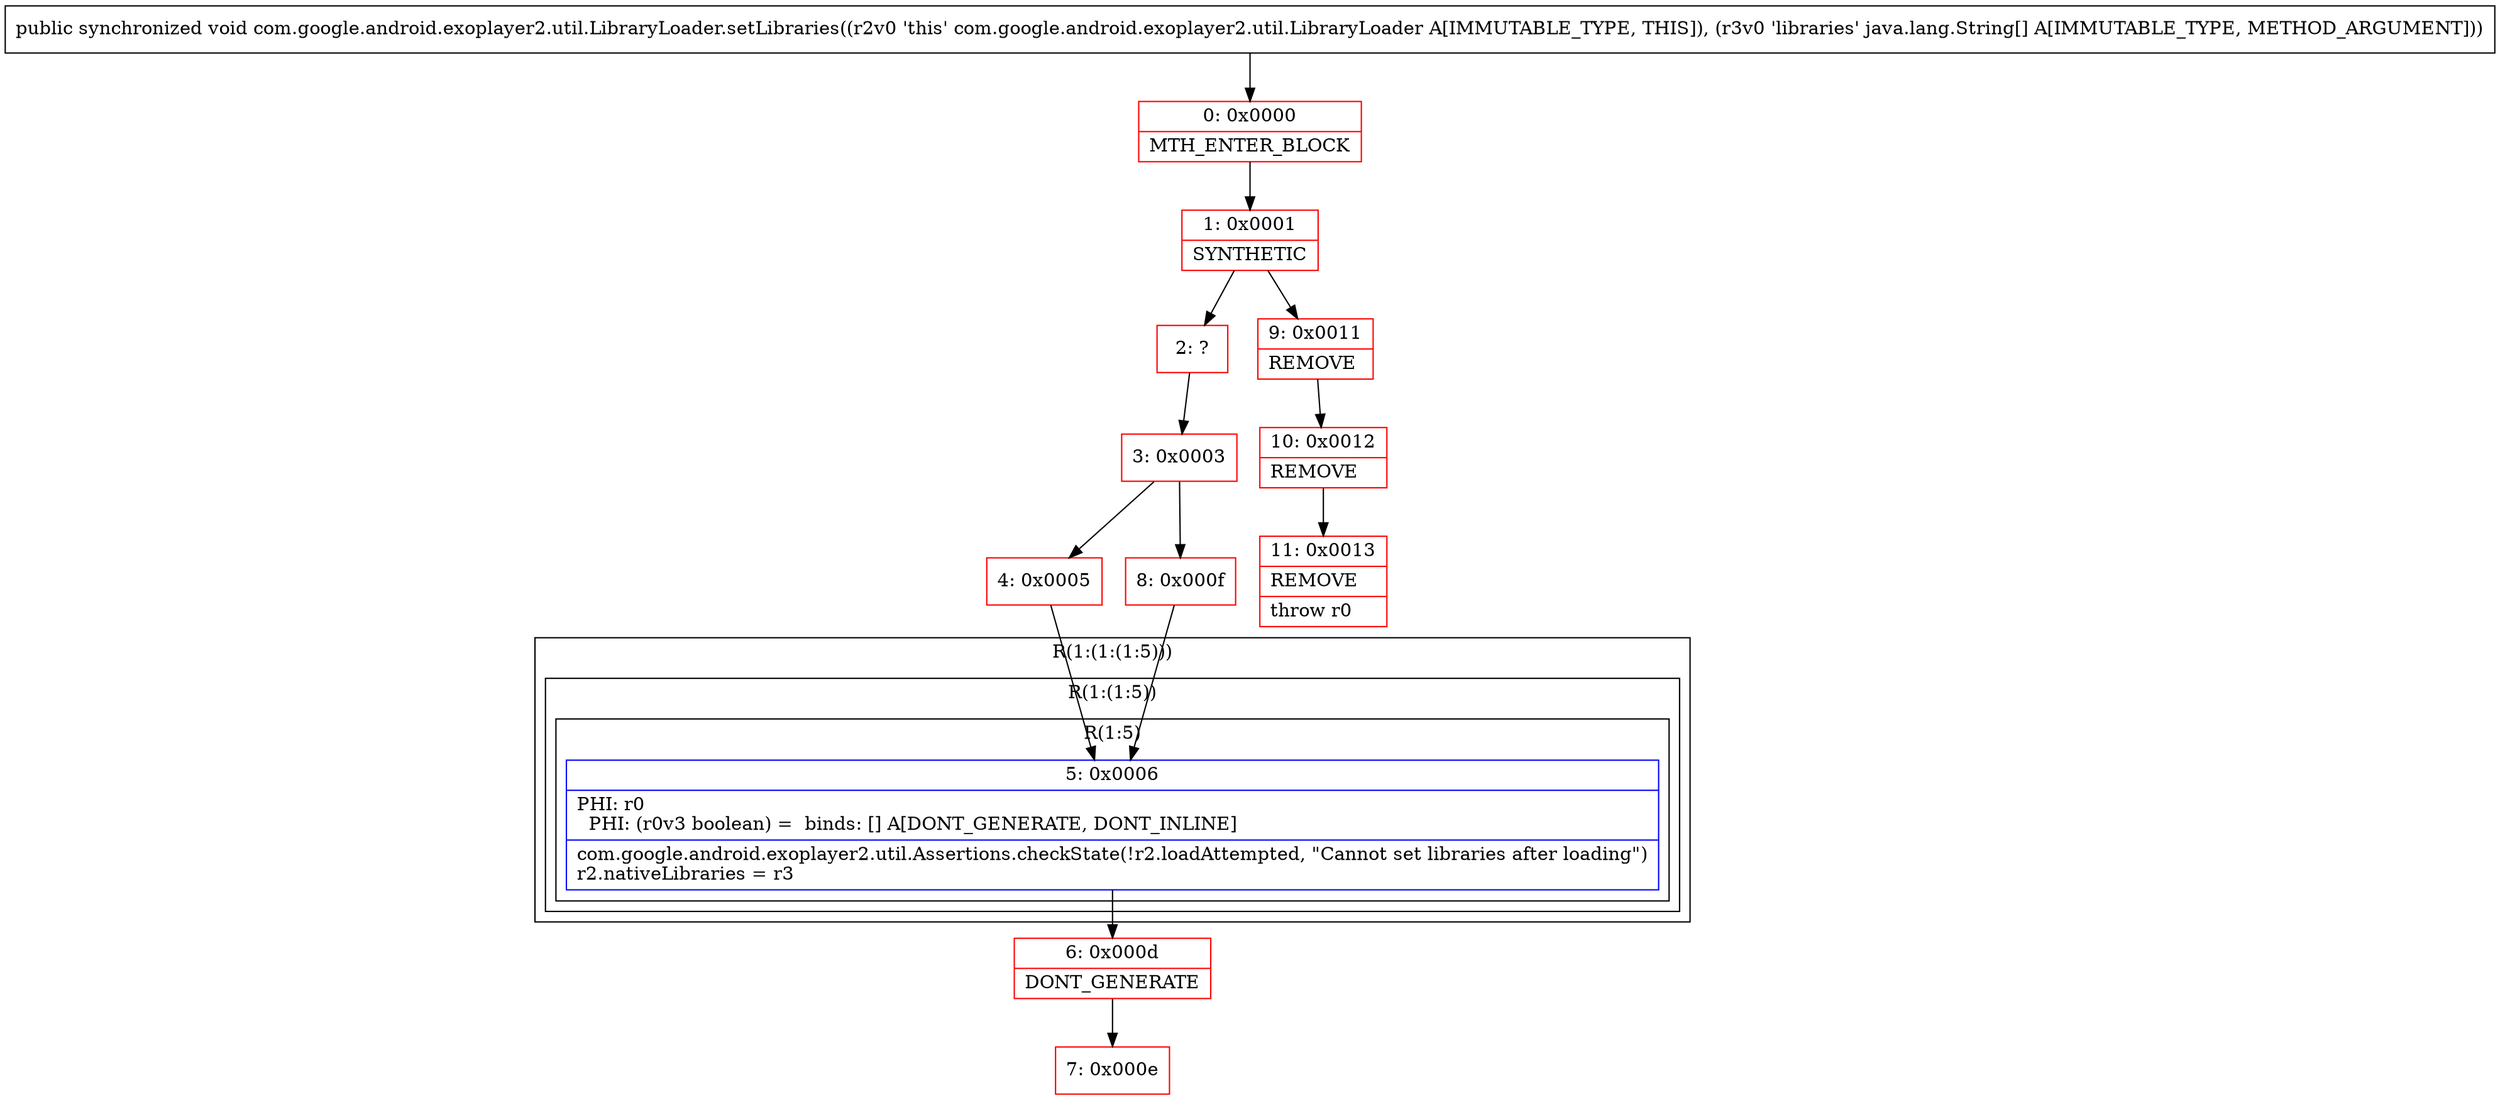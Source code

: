 digraph "CFG forcom.google.android.exoplayer2.util.LibraryLoader.setLibraries([Ljava\/lang\/String;)V" {
subgraph cluster_Region_742039567 {
label = "R(1:(1:(1:5)))";
node [shape=record,color=blue];
subgraph cluster_Region_530338327 {
label = "R(1:(1:5))";
node [shape=record,color=blue];
subgraph cluster_Region_502315286 {
label = "R(1:5)";
node [shape=record,color=blue];
Node_5 [shape=record,label="{5\:\ 0x0006|PHI: r0 \l  PHI: (r0v3 boolean) =  binds: [] A[DONT_GENERATE, DONT_INLINE]\l|com.google.android.exoplayer2.util.Assertions.checkState(!r2.loadAttempted, \"Cannot set libraries after loading\")\lr2.nativeLibraries = r3\l}"];
}
}
}
Node_0 [shape=record,color=red,label="{0\:\ 0x0000|MTH_ENTER_BLOCK\l}"];
Node_1 [shape=record,color=red,label="{1\:\ 0x0001|SYNTHETIC\l}"];
Node_2 [shape=record,color=red,label="{2\:\ ?}"];
Node_3 [shape=record,color=red,label="{3\:\ 0x0003}"];
Node_4 [shape=record,color=red,label="{4\:\ 0x0005}"];
Node_6 [shape=record,color=red,label="{6\:\ 0x000d|DONT_GENERATE\l}"];
Node_7 [shape=record,color=red,label="{7\:\ 0x000e}"];
Node_8 [shape=record,color=red,label="{8\:\ 0x000f}"];
Node_9 [shape=record,color=red,label="{9\:\ 0x0011|REMOVE\l}"];
Node_10 [shape=record,color=red,label="{10\:\ 0x0012|REMOVE\l}"];
Node_11 [shape=record,color=red,label="{11\:\ 0x0013|REMOVE\l|throw r0\l}"];
MethodNode[shape=record,label="{public synchronized void com.google.android.exoplayer2.util.LibraryLoader.setLibraries((r2v0 'this' com.google.android.exoplayer2.util.LibraryLoader A[IMMUTABLE_TYPE, THIS]), (r3v0 'libraries' java.lang.String[] A[IMMUTABLE_TYPE, METHOD_ARGUMENT])) }"];
MethodNode -> Node_0;
Node_5 -> Node_6;
Node_0 -> Node_1;
Node_1 -> Node_2;
Node_1 -> Node_9;
Node_2 -> Node_3;
Node_3 -> Node_4;
Node_3 -> Node_8;
Node_4 -> Node_5;
Node_6 -> Node_7;
Node_8 -> Node_5;
Node_9 -> Node_10;
Node_10 -> Node_11;
}

